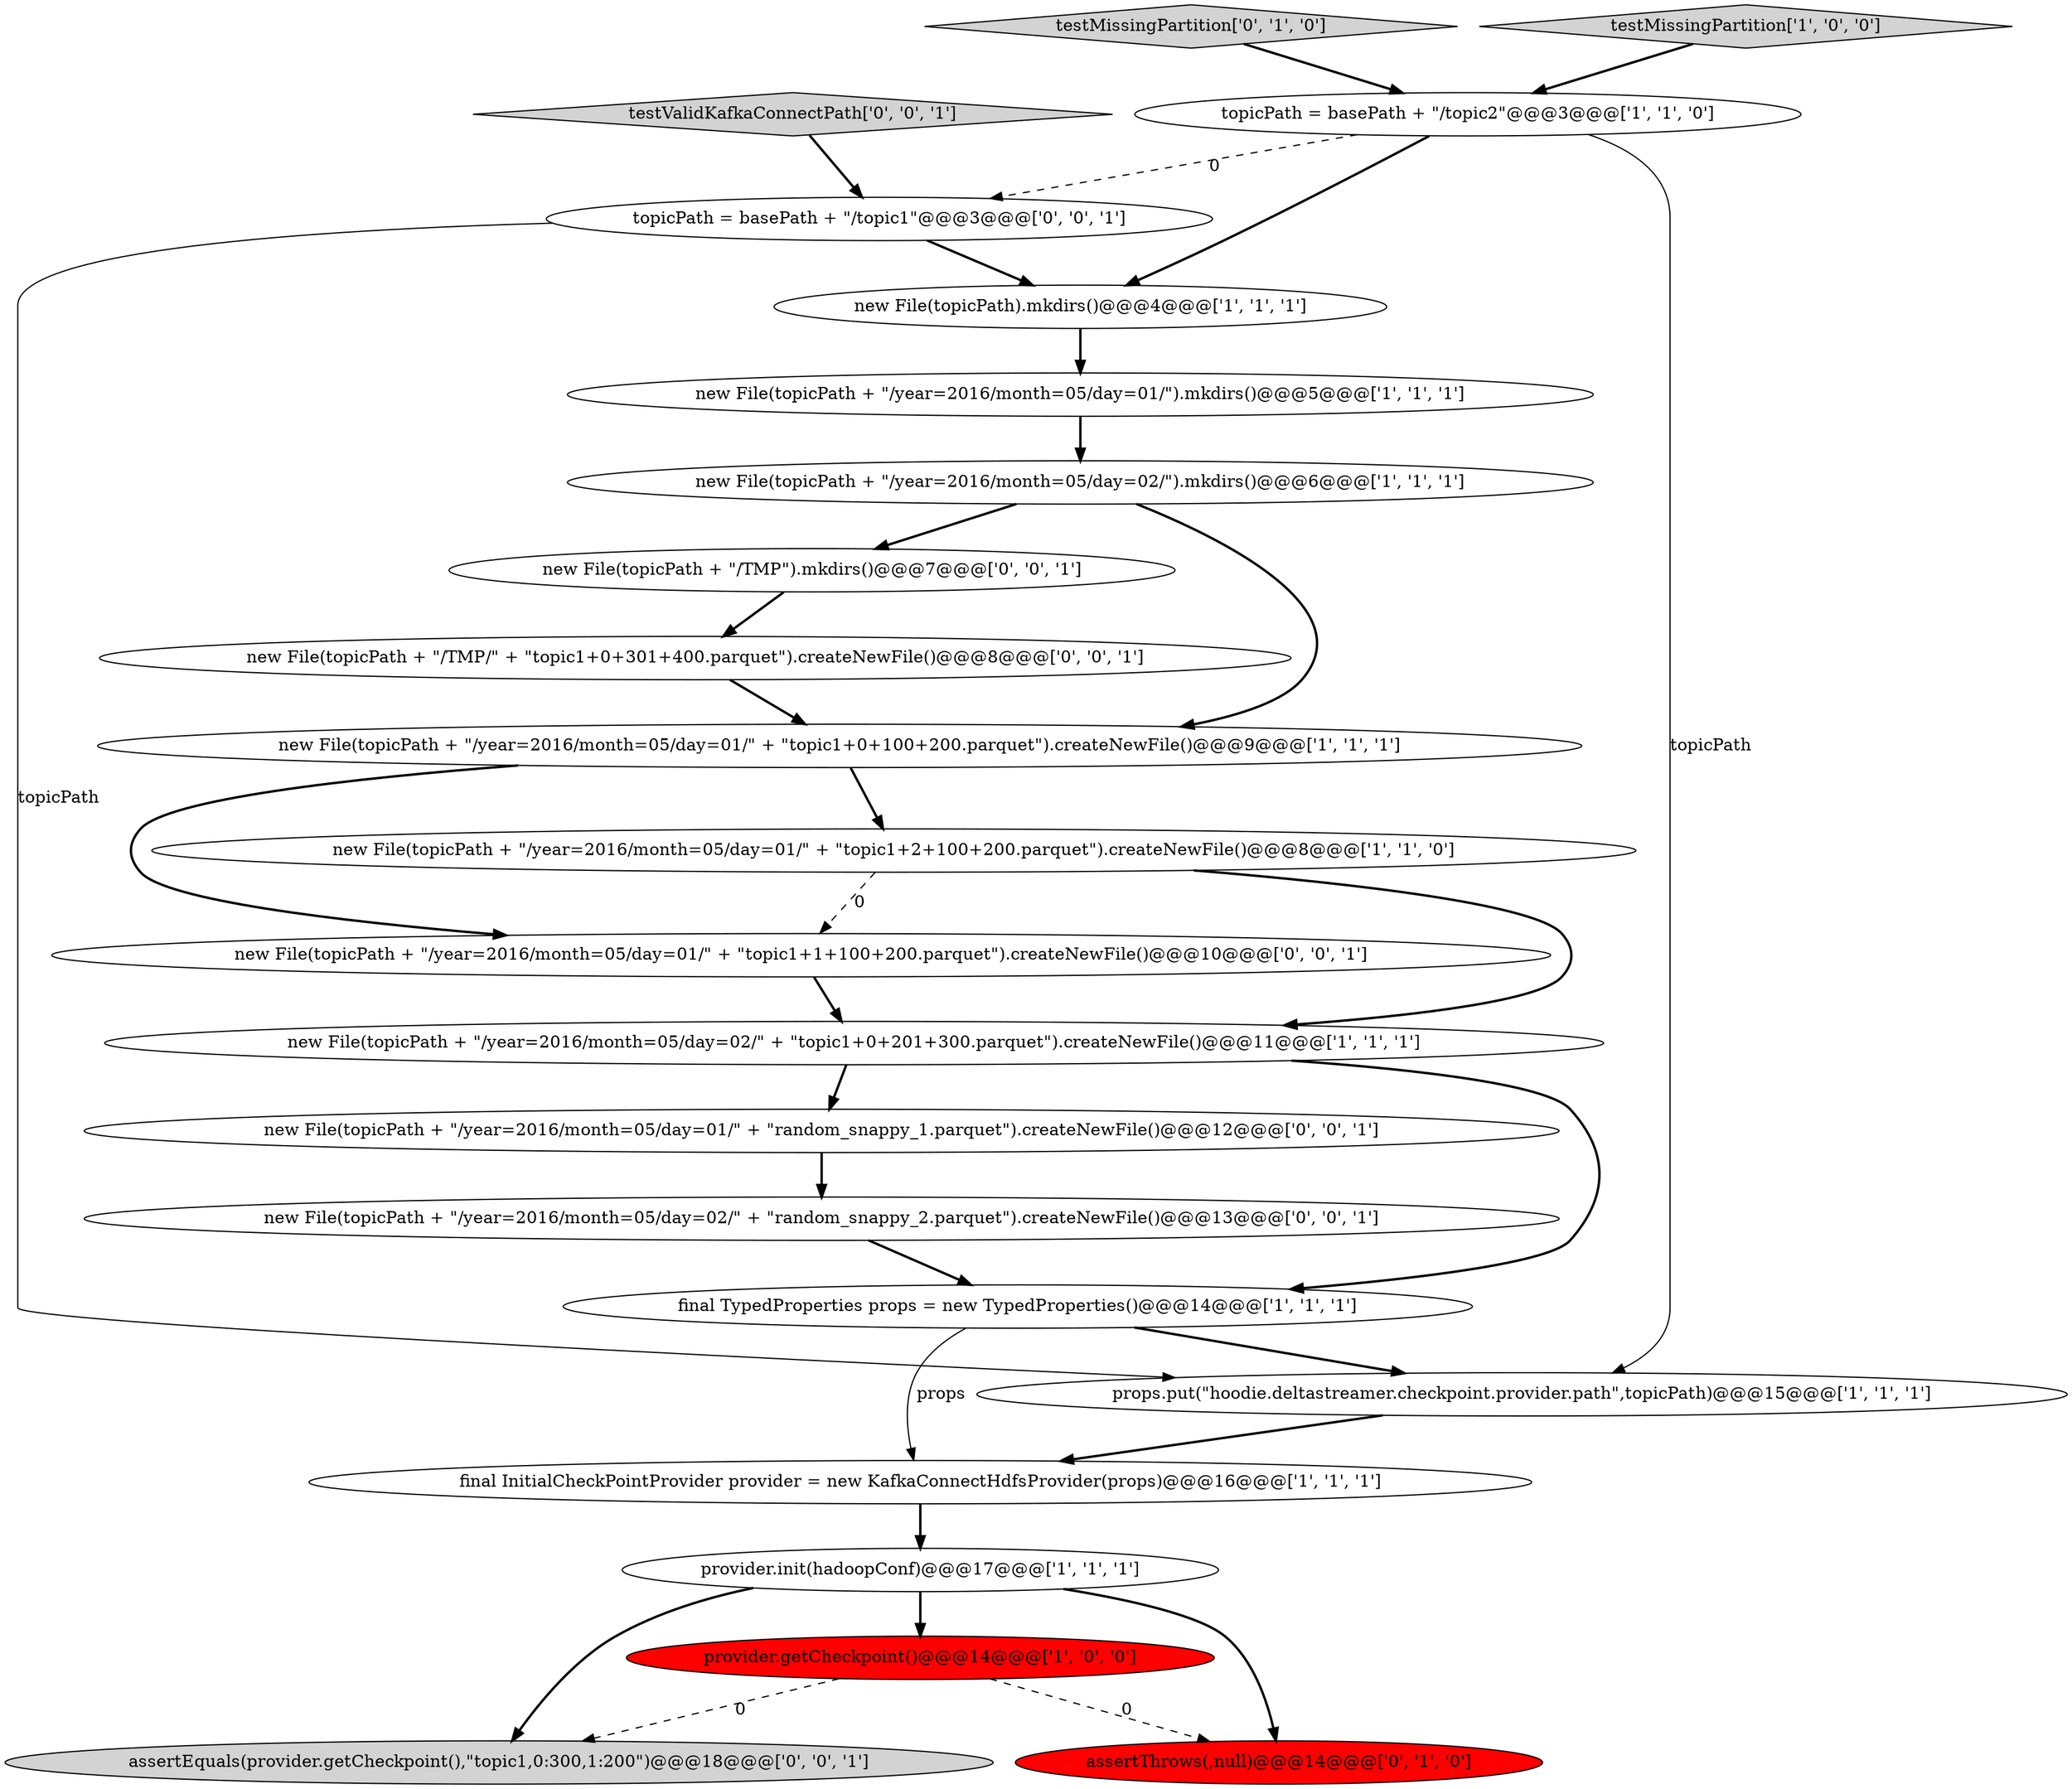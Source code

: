 digraph {
8 [style = filled, label = "props.put(\"hoodie.deltastreamer.checkpoint.provider.path\",topicPath)@@@15@@@['1', '1', '1']", fillcolor = white, shape = ellipse image = "AAA0AAABBB1BBB"];
18 [style = filled, label = "new File(topicPath + \"/year=2016/month=05/day=02/\" + \"random_snappy_2.parquet\").createNewFile()@@@13@@@['0', '0', '1']", fillcolor = white, shape = ellipse image = "AAA0AAABBB3BBB"];
6 [style = filled, label = "final TypedProperties props = new TypedProperties()@@@14@@@['1', '1', '1']", fillcolor = white, shape = ellipse image = "AAA0AAABBB1BBB"];
15 [style = filled, label = "new File(topicPath + \"/year=2016/month=05/day=01/\" + \"random_snappy_1.parquet\").createNewFile()@@@12@@@['0', '0', '1']", fillcolor = white, shape = ellipse image = "AAA0AAABBB3BBB"];
20 [style = filled, label = "new File(topicPath + \"/year=2016/month=05/day=01/\" + \"topic1+1+100+200.parquet\").createNewFile()@@@10@@@['0', '0', '1']", fillcolor = white, shape = ellipse image = "AAA0AAABBB3BBB"];
21 [style = filled, label = "new File(topicPath + \"/TMP/\" + \"topic1+0+301+400.parquet\").createNewFile()@@@8@@@['0', '0', '1']", fillcolor = white, shape = ellipse image = "AAA0AAABBB3BBB"];
12 [style = filled, label = "new File(topicPath + \"/year=2016/month=05/day=01/\" + \"topic1+0+100+200.parquet\").createNewFile()@@@9@@@['1', '1', '1']", fillcolor = white, shape = ellipse image = "AAA0AAABBB1BBB"];
16 [style = filled, label = "assertEquals(provider.getCheckpoint(),\"topic1,0:300,1:200\")@@@18@@@['0', '0', '1']", fillcolor = lightgray, shape = ellipse image = "AAA0AAABBB3BBB"];
3 [style = filled, label = "new File(topicPath + \"/year=2016/month=05/day=01/\" + \"topic1+2+100+200.parquet\").createNewFile()@@@8@@@['1', '1', '0']", fillcolor = white, shape = ellipse image = "AAA0AAABBB1BBB"];
5 [style = filled, label = "new File(topicPath).mkdirs()@@@4@@@['1', '1', '1']", fillcolor = white, shape = ellipse image = "AAA0AAABBB1BBB"];
4 [style = filled, label = "new File(topicPath + \"/year=2016/month=05/day=01/\").mkdirs()@@@5@@@['1', '1', '1']", fillcolor = white, shape = ellipse image = "AAA0AAABBB1BBB"];
9 [style = filled, label = "provider.getCheckpoint()@@@14@@@['1', '0', '0']", fillcolor = red, shape = ellipse image = "AAA1AAABBB1BBB"];
7 [style = filled, label = "provider.init(hadoopConf)@@@17@@@['1', '1', '1']", fillcolor = white, shape = ellipse image = "AAA0AAABBB1BBB"];
14 [style = filled, label = "assertThrows(,null)@@@14@@@['0', '1', '0']", fillcolor = red, shape = ellipse image = "AAA1AAABBB2BBB"];
11 [style = filled, label = "new File(topicPath + \"/year=2016/month=05/day=02/\").mkdirs()@@@6@@@['1', '1', '1']", fillcolor = white, shape = ellipse image = "AAA0AAABBB1BBB"];
10 [style = filled, label = "topicPath = basePath + \"/topic2\"@@@3@@@['1', '1', '0']", fillcolor = white, shape = ellipse image = "AAA0AAABBB1BBB"];
17 [style = filled, label = "topicPath = basePath + \"/topic1\"@@@3@@@['0', '0', '1']", fillcolor = white, shape = ellipse image = "AAA0AAABBB3BBB"];
1 [style = filled, label = "new File(topicPath + \"/year=2016/month=05/day=02/\" + \"topic1+0+201+300.parquet\").createNewFile()@@@11@@@['1', '1', '1']", fillcolor = white, shape = ellipse image = "AAA0AAABBB1BBB"];
13 [style = filled, label = "testMissingPartition['0', '1', '0']", fillcolor = lightgray, shape = diamond image = "AAA0AAABBB2BBB"];
19 [style = filled, label = "testValidKafkaConnectPath['0', '0', '1']", fillcolor = lightgray, shape = diamond image = "AAA0AAABBB3BBB"];
2 [style = filled, label = "final InitialCheckPointProvider provider = new KafkaConnectHdfsProvider(props)@@@16@@@['1', '1', '1']", fillcolor = white, shape = ellipse image = "AAA0AAABBB1BBB"];
22 [style = filled, label = "new File(topicPath + \"/TMP\").mkdirs()@@@7@@@['0', '0', '1']", fillcolor = white, shape = ellipse image = "AAA0AAABBB3BBB"];
0 [style = filled, label = "testMissingPartition['1', '0', '0']", fillcolor = lightgray, shape = diamond image = "AAA0AAABBB1BBB"];
13->10 [style = bold, label=""];
17->5 [style = bold, label=""];
9->16 [style = dashed, label="0"];
3->1 [style = bold, label=""];
17->8 [style = solid, label="topicPath"];
1->15 [style = bold, label=""];
22->21 [style = bold, label=""];
12->20 [style = bold, label=""];
11->12 [style = bold, label=""];
19->17 [style = bold, label=""];
20->1 [style = bold, label=""];
15->18 [style = bold, label=""];
21->12 [style = bold, label=""];
7->14 [style = bold, label=""];
7->9 [style = bold, label=""];
0->10 [style = bold, label=""];
1->6 [style = bold, label=""];
9->14 [style = dashed, label="0"];
10->5 [style = bold, label=""];
8->2 [style = bold, label=""];
18->6 [style = bold, label=""];
6->2 [style = solid, label="props"];
5->4 [style = bold, label=""];
6->8 [style = bold, label=""];
7->16 [style = bold, label=""];
3->20 [style = dashed, label="0"];
10->17 [style = dashed, label="0"];
11->22 [style = bold, label=""];
12->3 [style = bold, label=""];
2->7 [style = bold, label=""];
10->8 [style = solid, label="topicPath"];
4->11 [style = bold, label=""];
}
